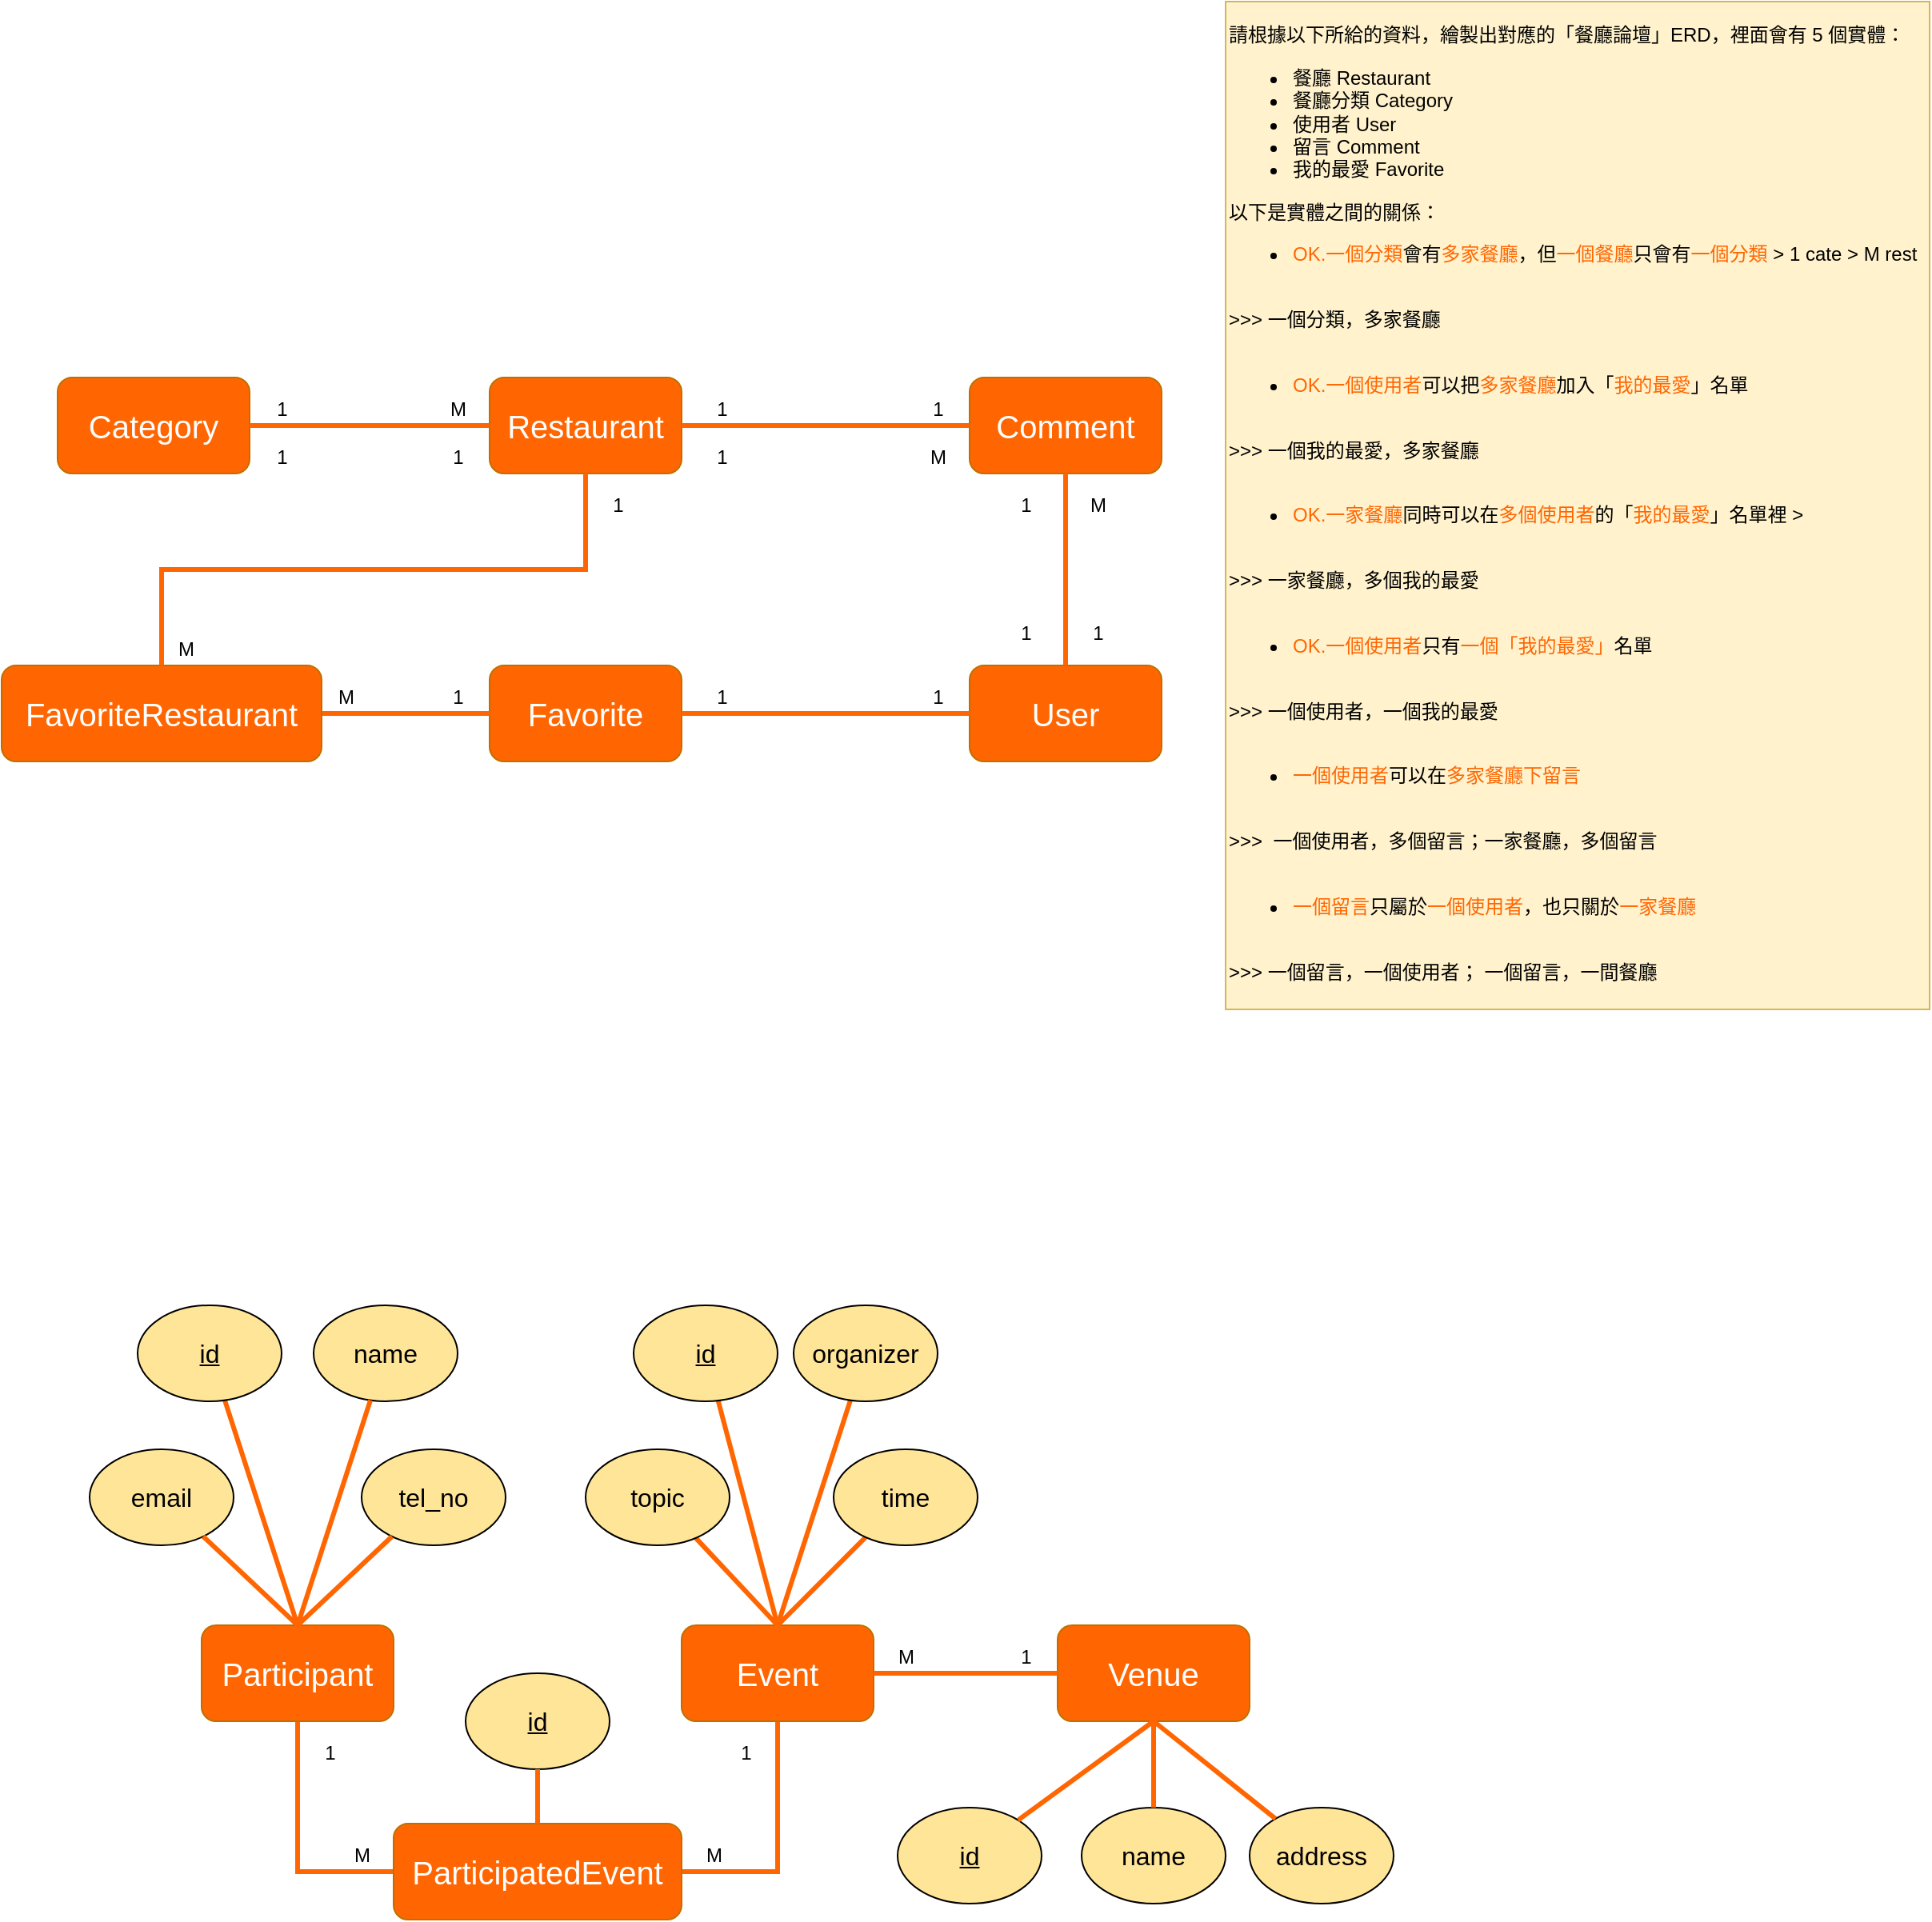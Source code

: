 <mxfile version="16.2.7" type="github"><diagram id="Arsce1lhnxzf3GvLfII_" name="第1頁"><mxGraphModel dx="1422" dy="1571" grid="1" gridSize="10" guides="1" tooltips="1" connect="1" arrows="1" fold="1" page="1" pageScale="1" pageWidth="1169" pageHeight="827" math="0" shadow="0"><root><mxCell id="0"/><mxCell id="1" parent="0"/><mxCell id="ZkQ-klyRC35-60ObOPSl-31" style="edgeStyle=orthogonalEdgeStyle;rounded=0;orthogonalLoop=1;jettySize=auto;html=1;entryX=0;entryY=0.5;entryDx=0;entryDy=0;strokeWidth=3;endArrow=none;endFill=0;strokeColor=#FF6602;" parent="1" source="E4SNyfFL3VlagMdcjmCh-1" target="ZkQ-klyRC35-60ObOPSl-25" edge="1"><mxGeometry relative="1" as="geometry"/></mxCell><mxCell id="E4SNyfFL3VlagMdcjmCh-1" value="Participant" style="rounded=1;whiteSpace=wrap;html=1;fillColor=#FF6602;strokeColor=#BD7000;fontColor=#FFFFFF;fontSize=20;" parent="1" vertex="1"><mxGeometry x="220" y="560" width="120" height="60" as="geometry"/></mxCell><mxCell id="E4SNyfFL3VlagMdcjmCh-4" value="M" style="text;html=1;align=center;verticalAlign=middle;resizable=0;points=[];autosize=1;strokeColor=none;fillColor=none;" parent="1" vertex="1"><mxGeometry x="310" y="694" width="20" height="20" as="geometry"/></mxCell><mxCell id="E4SNyfFL3VlagMdcjmCh-5" value="&lt;div&gt;M&lt;/div&gt;" style="text;html=1;align=center;verticalAlign=middle;resizable=0;points=[];autosize=1;strokeColor=none;fillColor=none;" parent="1" vertex="1"><mxGeometry x="530" y="694" width="20" height="20" as="geometry"/></mxCell><mxCell id="E4SNyfFL3VlagMdcjmCh-12" style="edgeStyle=none;rounded=0;orthogonalLoop=1;jettySize=auto;html=1;fontSize=16;fontColor=#FFFFFF;endArrow=none;endFill=0;strokeColor=#FF6602;strokeWidth=3;" parent="1" source="E4SNyfFL3VlagMdcjmCh-6" edge="1"><mxGeometry relative="1" as="geometry"><mxPoint x="280" y="560" as="targetPoint"/></mxGeometry></mxCell><mxCell id="E4SNyfFL3VlagMdcjmCh-6" value="&lt;u&gt;id&lt;/u&gt;" style="ellipse;whiteSpace=wrap;html=1;fillColor=#FFE598;fontSize=16;" parent="1" vertex="1"><mxGeometry x="180" y="360" width="90" height="60" as="geometry"/></mxCell><mxCell id="ZkQ-klyRC35-60ObOPSl-32" style="edgeStyle=orthogonalEdgeStyle;rounded=0;orthogonalLoop=1;jettySize=auto;html=1;entryX=1;entryY=0.5;entryDx=0;entryDy=0;strokeWidth=3;endArrow=none;endFill=0;strokeColor=#FF6602;" parent="1" source="E4SNyfFL3VlagMdcjmCh-9" target="ZkQ-klyRC35-60ObOPSl-25" edge="1"><mxGeometry relative="1" as="geometry"/></mxCell><mxCell id="E4SNyfFL3VlagMdcjmCh-9" value="Event" style="rounded=1;whiteSpace=wrap;html=1;fillColor=#FF6602;strokeColor=#BD7000;fontColor=#FFFFFF;fontSize=20;" parent="1" vertex="1"><mxGeometry x="520" y="560" width="120" height="60" as="geometry"/></mxCell><mxCell id="E4SNyfFL3VlagMdcjmCh-10" value="name" style="ellipse;whiteSpace=wrap;html=1;fillColor=#FFE598;fontSize=16;" parent="1" vertex="1"><mxGeometry x="290" y="360" width="90" height="60" as="geometry"/></mxCell><mxCell id="E4SNyfFL3VlagMdcjmCh-26" style="edgeStyle=none;rounded=0;orthogonalLoop=1;jettySize=auto;html=1;fontSize=16;fontColor=#FFFFFF;endArrow=none;endFill=0;strokeColor=#FF6602;strokeWidth=3;entryX=0.5;entryY=0;entryDx=0;entryDy=0;" parent="1" source="E4SNyfFL3VlagMdcjmCh-19" target="E4SNyfFL3VlagMdcjmCh-9" edge="1"><mxGeometry relative="1" as="geometry"><mxPoint x="586" y="620" as="targetPoint"/></mxGeometry></mxCell><mxCell id="E4SNyfFL3VlagMdcjmCh-19" value="topic" style="ellipse;whiteSpace=wrap;html=1;fillColor=#FFE598;fontSize=16;fontStyle=0" parent="1" vertex="1"><mxGeometry x="460" y="450" width="90" height="60" as="geometry"/></mxCell><mxCell id="E4SNyfFL3VlagMdcjmCh-27" style="edgeStyle=none;rounded=0;orthogonalLoop=1;jettySize=auto;html=1;fontSize=16;fontColor=#FFFFFF;endArrow=none;endFill=0;strokeColor=#FF6602;strokeWidth=3;entryX=0.5;entryY=0;entryDx=0;entryDy=0;" parent="1" source="E4SNyfFL3VlagMdcjmCh-20" target="E4SNyfFL3VlagMdcjmCh-9" edge="1"><mxGeometry relative="1" as="geometry"><mxPoint x="590" y="620" as="targetPoint"/></mxGeometry></mxCell><mxCell id="E4SNyfFL3VlagMdcjmCh-20" value="organizer" style="ellipse;whiteSpace=wrap;html=1;fillColor=#FFE598;fontSize=16;" parent="1" vertex="1"><mxGeometry x="590" y="360" width="90" height="60" as="geometry"/></mxCell><mxCell id="E4SNyfFL3VlagMdcjmCh-28" style="edgeStyle=none;rounded=0;orthogonalLoop=1;jettySize=auto;html=1;fontSize=16;fontColor=#FFFFFF;endArrow=none;endFill=0;strokeColor=#FF6602;strokeWidth=3;" parent="1" source="E4SNyfFL3VlagMdcjmCh-21" edge="1"><mxGeometry relative="1" as="geometry"><mxPoint x="580" y="560" as="targetPoint"/></mxGeometry></mxCell><mxCell id="E4SNyfFL3VlagMdcjmCh-21" value="time" style="ellipse;whiteSpace=wrap;html=1;fillColor=#FFE598;fontSize=16;" parent="1" vertex="1"><mxGeometry x="615" y="450" width="90" height="60" as="geometry"/></mxCell><mxCell id="E4SNyfFL3VlagMdcjmCh-29" style="edgeStyle=none;rounded=0;orthogonalLoop=1;jettySize=auto;html=1;fontSize=16;fontColor=#FFFFFF;endArrow=none;endFill=0;strokeColor=#FF6602;strokeWidth=3;entryX=0.5;entryY=0;entryDx=0;entryDy=0;" parent="1" source="E4SNyfFL3VlagMdcjmCh-22" target="E4SNyfFL3VlagMdcjmCh-9" edge="1"><mxGeometry relative="1" as="geometry"/></mxCell><mxCell id="E4SNyfFL3VlagMdcjmCh-22" value="id" style="ellipse;whiteSpace=wrap;html=1;fillColor=#FFE598;fontSize=16;fontStyle=4" parent="1" vertex="1"><mxGeometry x="490" y="360" width="90" height="60" as="geometry"/></mxCell><mxCell id="E4SNyfFL3VlagMdcjmCh-30" style="edgeStyle=none;rounded=0;orthogonalLoop=1;jettySize=auto;html=1;fontSize=16;fontColor=#FFFFFF;endArrow=none;endFill=0;strokeColor=#FF6602;strokeWidth=3;entryX=0.5;entryY=0;entryDx=0;entryDy=0;" parent="1" source="E4SNyfFL3VlagMdcjmCh-10" target="E4SNyfFL3VlagMdcjmCh-1" edge="1"><mxGeometry relative="1" as="geometry"><mxPoint x="286.412" y="703.283" as="sourcePoint"/><mxPoint x="280" y="760" as="targetPoint"/></mxGeometry></mxCell><mxCell id="ZkQ-klyRC35-60ObOPSl-1" value="Venue" style="rounded=1;whiteSpace=wrap;html=1;fillColor=#FF6602;strokeColor=#BD7000;fontColor=#FFFFFF;fontSize=20;" parent="1" vertex="1"><mxGeometry x="755" y="560" width="120" height="60" as="geometry"/></mxCell><mxCell id="ZkQ-klyRC35-60ObOPSl-3" style="edgeStyle=none;rounded=0;orthogonalLoop=1;jettySize=auto;html=1;fontSize=16;fontColor=#FFFFFF;endArrow=none;endFill=0;strokeColor=#FF6602;strokeWidth=3;exitX=1;exitY=0.5;exitDx=0;exitDy=0;" parent="1" source="E4SNyfFL3VlagMdcjmCh-9" target="ZkQ-klyRC35-60ObOPSl-1" edge="1"><mxGeometry relative="1" as="geometry"><mxPoint x="660" y="589" as="sourcePoint"/><mxPoint x="800" y="589" as="targetPoint"/></mxGeometry></mxCell><mxCell id="ZkQ-klyRC35-60ObOPSl-4" value="M" style="text;html=1;align=center;verticalAlign=middle;resizable=0;points=[];autosize=1;strokeColor=none;fillColor=none;" parent="1" vertex="1"><mxGeometry x="650" y="570" width="20" height="20" as="geometry"/></mxCell><mxCell id="ZkQ-klyRC35-60ObOPSl-5" value="1" style="text;html=1;align=center;verticalAlign=middle;resizable=0;points=[];autosize=1;strokeColor=none;fillColor=none;" parent="1" vertex="1"><mxGeometry x="725" y="570" width="20" height="20" as="geometry"/></mxCell><mxCell id="ZkQ-klyRC35-60ObOPSl-7" value="tel_no" style="ellipse;whiteSpace=wrap;html=1;fillColor=#FFE598;fontSize=16;" parent="1" vertex="1"><mxGeometry x="320" y="450" width="90" height="60" as="geometry"/></mxCell><mxCell id="ZkQ-klyRC35-60ObOPSl-8" value="&lt;span style=&quot;white-space: pre&quot;&gt;email&lt;br&gt;&lt;/span&gt;" style="ellipse;whiteSpace=wrap;html=1;fillColor=#FFE598;fontSize=16;" parent="1" vertex="1"><mxGeometry x="150" y="450" width="90" height="60" as="geometry"/></mxCell><mxCell id="ZkQ-klyRC35-60ObOPSl-14" style="edgeStyle=none;rounded=0;orthogonalLoop=1;jettySize=auto;html=1;fontSize=16;fontColor=#FFFFFF;endArrow=none;endFill=0;strokeColor=#FF6602;strokeWidth=3;exitX=0.5;exitY=0;exitDx=0;exitDy=0;" parent="1" source="E4SNyfFL3VlagMdcjmCh-1" target="ZkQ-klyRC35-60ObOPSl-8" edge="1"><mxGeometry relative="1" as="geometry"><mxPoint x="150.005" y="590.003" as="sourcePoint"/><mxPoint x="204.88" y="663.17" as="targetPoint"/></mxGeometry></mxCell><mxCell id="ZkQ-klyRC35-60ObOPSl-16" style="edgeStyle=none;rounded=0;orthogonalLoop=1;jettySize=auto;html=1;fontSize=16;fontColor=#FFFFFF;endArrow=none;endFill=0;strokeColor=#FF6602;strokeWidth=3;exitX=0.5;exitY=0;exitDx=0;exitDy=0;" parent="1" source="E4SNyfFL3VlagMdcjmCh-1" target="ZkQ-klyRC35-60ObOPSl-7" edge="1"><mxGeometry relative="1" as="geometry"><mxPoint x="290" y="630" as="sourcePoint"/><mxPoint x="237.041" y="692.845" as="targetPoint"/></mxGeometry></mxCell><mxCell id="ZkQ-klyRC35-60ObOPSl-17" value="id" style="ellipse;whiteSpace=wrap;html=1;fillColor=#FFE598;fontSize=16;fontStyle=4" parent="1" vertex="1"><mxGeometry x="655" y="674" width="90" height="60" as="geometry"/></mxCell><mxCell id="ZkQ-klyRC35-60ObOPSl-19" style="edgeStyle=none;rounded=0;orthogonalLoop=1;jettySize=auto;html=1;fontSize=16;fontColor=#FFFFFF;endArrow=none;endFill=0;strokeColor=#FF6602;strokeWidth=3;entryX=0.5;entryY=1;entryDx=0;entryDy=0;" parent="1" source="ZkQ-klyRC35-60ObOPSl-17" target="ZkQ-klyRC35-60ObOPSl-1" edge="1"><mxGeometry relative="1" as="geometry"><mxPoint x="530.9" y="499.994" as="sourcePoint"/><mxPoint x="533.846" y="570" as="targetPoint"/></mxGeometry></mxCell><mxCell id="ZkQ-klyRC35-60ObOPSl-20" value="name" style="ellipse;whiteSpace=wrap;html=1;fillColor=#FFE598;fontSize=16;" parent="1" vertex="1"><mxGeometry x="770" y="674" width="90" height="60" as="geometry"/></mxCell><mxCell id="ZkQ-klyRC35-60ObOPSl-21" value="address" style="ellipse;whiteSpace=wrap;html=1;fillColor=#FFE598;fontSize=16;" parent="1" vertex="1"><mxGeometry x="875" y="674" width="90" height="60" as="geometry"/></mxCell><mxCell id="ZkQ-klyRC35-60ObOPSl-23" style="edgeStyle=none;rounded=0;orthogonalLoop=1;jettySize=auto;html=1;fontSize=16;fontColor=#FFFFFF;endArrow=none;endFill=0;strokeColor=#FF6602;strokeWidth=3;" parent="1" source="ZkQ-klyRC35-60ObOPSl-20" target="ZkQ-klyRC35-60ObOPSl-1" edge="1"><mxGeometry relative="1" as="geometry"><mxPoint x="807.398" y="499.592" as="sourcePoint"/><mxPoint x="825" y="570" as="targetPoint"/></mxGeometry></mxCell><mxCell id="ZkQ-klyRC35-60ObOPSl-24" style="edgeStyle=none;rounded=0;orthogonalLoop=1;jettySize=auto;html=1;fontSize=16;fontColor=#FFFFFF;endArrow=none;endFill=0;strokeColor=#FF6602;strokeWidth=3;entryX=0.5;entryY=1;entryDx=0;entryDy=0;" parent="1" source="ZkQ-klyRC35-60ObOPSl-21" target="ZkQ-klyRC35-60ObOPSl-1" edge="1"><mxGeometry relative="1" as="geometry"><mxPoint x="936.15" y="545.44" as="sourcePoint"/><mxPoint x="885" y="600" as="targetPoint"/></mxGeometry></mxCell><mxCell id="ZkQ-klyRC35-60ObOPSl-25" value="ParticipatedEvent" style="rounded=1;whiteSpace=wrap;html=1;fillColor=#FF6602;strokeColor=#BD7000;fontColor=#FFFFFF;fontSize=20;" parent="1" vertex="1"><mxGeometry x="340" y="684" width="180" height="60" as="geometry"/></mxCell><mxCell id="ZkQ-klyRC35-60ObOPSl-33" value="1" style="text;html=1;align=center;verticalAlign=middle;resizable=0;points=[];autosize=1;strokeColor=none;fillColor=none;" parent="1" vertex="1"><mxGeometry x="290" y="630" width="20" height="20" as="geometry"/></mxCell><mxCell id="ZkQ-klyRC35-60ObOPSl-34" value="1" style="text;html=1;align=center;verticalAlign=middle;resizable=0;points=[];autosize=1;strokeColor=none;fillColor=none;" parent="1" vertex="1"><mxGeometry x="550" y="630" width="20" height="20" as="geometry"/></mxCell><mxCell id="ZkQ-klyRC35-60ObOPSl-36" value="id" style="ellipse;whiteSpace=wrap;html=1;fillColor=#FFE598;fontSize=16;fontStyle=4" parent="1" vertex="1"><mxGeometry x="385" y="590" width="90" height="60" as="geometry"/></mxCell><mxCell id="ZkQ-klyRC35-60ObOPSl-40" style="edgeStyle=none;rounded=0;orthogonalLoop=1;jettySize=auto;html=1;fontSize=16;fontColor=#FFFFFF;endArrow=none;endFill=0;strokeColor=#FF6602;strokeWidth=3;entryX=0.5;entryY=0;entryDx=0;entryDy=0;" parent="1" source="ZkQ-klyRC35-60ObOPSl-36" target="ZkQ-klyRC35-60ObOPSl-25" edge="1"><mxGeometry relative="1" as="geometry"><mxPoint x="490" y="607.28" as="targetPoint"/><mxPoint x="438.85" y="552.72" as="sourcePoint"/></mxGeometry></mxCell><mxCell id="sODQ3IuSzkhDvpB2BnHd-1" value="&lt;p&gt;請根據以下所給的資料，繪製出對應的「餐廳論壇」ERD，裡面會有 5 個實體：&lt;/p&gt;&lt;ul&gt;&lt;li&gt;餐廳 Restaurant&lt;/li&gt;&lt;li&gt;餐廳分類 Category&lt;/li&gt;&lt;li&gt;使用者 User&lt;/li&gt;&lt;li&gt;留言 Comment&lt;/li&gt;&lt;li&gt;我的最愛 Favorite&lt;/li&gt;&lt;/ul&gt;&lt;p&gt;以下是實體之間的關係：&lt;/p&gt;&lt;ul&gt;&lt;li&gt;&lt;font color=&quot;#FF6602&quot;&gt;OK.一個分類&lt;/font&gt;會有&lt;font color=&quot;#FF6602&quot;&gt;多家餐廳&lt;/font&gt;，但&lt;font color=&quot;#FF6602&quot;&gt;一個餐廳&lt;/font&gt;只會有&lt;font color=&quot;#FF6602&quot;&gt;一個分類&lt;/font&gt; &amp;gt; 1 cate &amp;gt; M rest&lt;/li&gt;&lt;/ul&gt;&lt;div&gt;&lt;br&gt;&lt;/div&gt;&lt;div&gt;&amp;gt;&amp;gt;&amp;gt; 一個分類，多家餐廳&lt;/div&gt;&lt;div&gt;&lt;br&gt;&lt;/div&gt;&lt;ul&gt;&lt;li&gt;&lt;font color=&quot;#FF6602&quot;&gt;OK.一個使用者&lt;/font&gt;可以把&lt;font color=&quot;#FF6602&quot;&gt;多家餐廳&lt;/font&gt;加入「&lt;font color=&quot;#FF6602&quot;&gt;我的最愛&lt;/font&gt;」名單 &lt;br&gt;&lt;/li&gt;&lt;/ul&gt;&lt;div&gt;&lt;br&gt;&lt;/div&gt;&lt;div&gt;&amp;gt;&amp;gt;&amp;gt; 一個我的最愛，多家餐廳&lt;/div&gt;&lt;div&gt;&lt;br&gt;&lt;/div&gt;&lt;ul&gt;&lt;li&gt;&lt;font color=&quot;#FF6602&quot;&gt;OK.一家餐廳&lt;/font&gt;同時可以在&lt;font color=&quot;#FF6602&quot;&gt;多個使用者&lt;/font&gt;的「&lt;font color=&quot;#FF6602&quot;&gt;我的最愛&lt;/font&gt;」名單裡 &amp;gt;&amp;nbsp;&lt;/li&gt;&lt;/ul&gt;&lt;div&gt;&lt;br&gt;&lt;/div&gt;&lt;div&gt;&amp;gt;&amp;gt;&amp;gt; 一家餐廳，多個我的最愛&lt;/div&gt;&lt;div&gt;&lt;br&gt;&lt;/div&gt;&lt;ul&gt;&lt;li&gt;&lt;font color=&quot;#FF6602&quot;&gt;OK.一個使用者&lt;/font&gt;只有&lt;font color=&quot;#FF6602&quot;&gt;一個「我的最愛」&lt;/font&gt;名單&lt;/li&gt;&lt;/ul&gt;&lt;div&gt;&lt;br&gt;&lt;/div&gt;&lt;div&gt;&amp;gt;&amp;gt;&amp;gt; 一個使用者，一個我的最愛&lt;/div&gt;&lt;div&gt;&lt;br&gt;&lt;/div&gt;&lt;ul&gt;&lt;li&gt;&lt;font color=&quot;#FF6602&quot;&gt;一個使用者&lt;/font&gt;可以在&lt;font color=&quot;#FF6602&quot;&gt;多家餐廳下留言&amp;nbsp;&lt;/font&gt;&lt;/li&gt;&lt;/ul&gt;&lt;div&gt;&lt;br&gt;&lt;/div&gt;&lt;div&gt;&lt;font color=&quot;#FF6602&quot;&gt;&lt;font color=&quot;#000000&quot;&gt;&amp;gt;&amp;gt;&amp;gt;&amp;nbsp; 一個使用者，多個留言；一家餐廳，多個留言&lt;/font&gt;&lt;br&gt;&lt;/font&gt;&lt;/div&gt;&lt;div&gt;&lt;font color=&quot;#FF6602&quot;&gt;&lt;br&gt;&lt;/font&gt;&lt;/div&gt;&lt;ul&gt;&lt;li&gt;&lt;font color=&quot;#FF6602&quot;&gt;一個留言&lt;/font&gt;只屬於&lt;font color=&quot;#FF6602&quot;&gt;一個使用者&lt;/font&gt;，也只關於&lt;font color=&quot;#FF6602&quot;&gt;一家餐廳 &lt;br&gt;&lt;/font&gt;&lt;/li&gt;&lt;/ul&gt;&lt;div&gt;&lt;br&gt;&lt;/div&gt;&lt;div&gt;&lt;font color=&quot;#FF6602&quot;&gt;&lt;font color=&quot;#000000&quot;&gt;&amp;gt;&amp;gt;&amp;gt; 一個留言，一個使用者； 一個留言，一間餐廳&lt;/font&gt;&lt;br&gt;&lt;/font&gt;&lt;/div&gt;&lt;div&gt;&lt;font color=&quot;#FF6602&quot;&gt;&lt;br&gt;&lt;/font&gt;&lt;/div&gt;" style="text;html=1;align=left;verticalAlign=middle;resizable=0;points=[];autosize=1;strokeColor=#d6b656;fillColor=#fff2cc;" parent="1" vertex="1"><mxGeometry x="860" y="-455" width="440" height="630" as="geometry"/></mxCell><mxCell id="sODQ3IuSzkhDvpB2BnHd-2" value="Category" style="rounded=1;whiteSpace=wrap;html=1;fillColor=#FF6602;strokeColor=#BD7000;fontColor=#FFFFFF;fontSize=20;" parent="1" vertex="1"><mxGeometry x="130" y="-220" width="120" height="60" as="geometry"/></mxCell><mxCell id="sODQ3IuSzkhDvpB2BnHd-4" value="Restaurant" style="rounded=1;whiteSpace=wrap;html=1;fillColor=#FF6602;strokeColor=#BD7000;fontColor=#FFFFFF;fontSize=20;" parent="1" vertex="1"><mxGeometry x="400" y="-220" width="120" height="60" as="geometry"/></mxCell><mxCell id="sODQ3IuSzkhDvpB2BnHd-5" value="User" style="rounded=1;whiteSpace=wrap;html=1;fillColor=#FF6602;strokeColor=#BD7000;fontColor=#FFFFFF;fontSize=20;" parent="1" vertex="1"><mxGeometry x="700" y="-40" width="120" height="60" as="geometry"/></mxCell><mxCell id="sODQ3IuSzkhDvpB2BnHd-6" value="Comment" style="rounded=1;whiteSpace=wrap;html=1;fillColor=#FF6602;strokeColor=#BD7000;fontColor=#FFFFFF;fontSize=20;" parent="1" vertex="1"><mxGeometry x="700" y="-220" width="120" height="60" as="geometry"/></mxCell><mxCell id="sODQ3IuSzkhDvpB2BnHd-7" value="Favorite" style="rounded=1;whiteSpace=wrap;html=1;fillColor=#FF6602;strokeColor=#BD7000;fontColor=#FFFFFF;fontSize=20;" parent="1" vertex="1"><mxGeometry x="400" y="-40" width="120" height="60" as="geometry"/></mxCell><mxCell id="sODQ3IuSzkhDvpB2BnHd-8" style="edgeStyle=orthogonalEdgeStyle;rounded=0;orthogonalLoop=1;jettySize=auto;html=1;entryX=0;entryY=0.5;entryDx=0;entryDy=0;strokeWidth=3;endArrow=none;endFill=0;strokeColor=#FF6602;exitX=1;exitY=0.5;exitDx=0;exitDy=0;" parent="1" source="sODQ3IuSzkhDvpB2BnHd-2" target="sODQ3IuSzkhDvpB2BnHd-4" edge="1"><mxGeometry relative="1" as="geometry"><mxPoint x="450" y="-150" as="sourcePoint"/><mxPoint x="390" y="-56" as="targetPoint"/></mxGeometry></mxCell><mxCell id="sODQ3IuSzkhDvpB2BnHd-10" value="1" style="text;html=1;align=center;verticalAlign=middle;resizable=0;points=[];autosize=1;strokeColor=none;fillColor=none;" parent="1" vertex="1"><mxGeometry x="260" y="-210" width="20" height="20" as="geometry"/></mxCell><mxCell id="sODQ3IuSzkhDvpB2BnHd-11" value="M" style="text;html=1;align=center;verticalAlign=middle;resizable=0;points=[];autosize=1;strokeColor=none;fillColor=none;" parent="1" vertex="1"><mxGeometry x="370" y="-210" width="20" height="20" as="geometry"/></mxCell><mxCell id="sODQ3IuSzkhDvpB2BnHd-12" style="edgeStyle=orthogonalEdgeStyle;rounded=0;orthogonalLoop=1;jettySize=auto;html=1;strokeWidth=3;endArrow=none;endFill=0;strokeColor=#FF6602;exitX=1;exitY=0.5;exitDx=0;exitDy=0;entryX=0;entryY=0.5;entryDx=0;entryDy=0;" parent="1" source="sODQ3IuSzkhDvpB2BnHd-7" target="sODQ3IuSzkhDvpB2BnHd-5" edge="1"><mxGeometry relative="1" as="geometry"><mxPoint x="630" y="-80" as="sourcePoint"/><mxPoint x="670" y="-30" as="targetPoint"/></mxGeometry></mxCell><mxCell id="sODQ3IuSzkhDvpB2BnHd-13" value="1" style="text;html=1;align=center;verticalAlign=middle;resizable=0;points=[];autosize=1;strokeColor=none;fillColor=none;" parent="1" vertex="1"><mxGeometry x="670" y="-30" width="20" height="20" as="geometry"/></mxCell><mxCell id="sODQ3IuSzkhDvpB2BnHd-14" value="1" style="text;html=1;align=center;verticalAlign=middle;resizable=0;points=[];autosize=1;strokeColor=none;fillColor=none;" parent="1" vertex="1"><mxGeometry x="535" y="-30" width="20" height="20" as="geometry"/></mxCell><mxCell id="sODQ3IuSzkhDvpB2BnHd-16" style="edgeStyle=orthogonalEdgeStyle;rounded=0;orthogonalLoop=1;jettySize=auto;html=1;strokeWidth=3;endArrow=none;endFill=0;strokeColor=#FF6602;exitX=1;exitY=0.5;exitDx=0;exitDy=0;entryX=0;entryY=0.5;entryDx=0;entryDy=0;" parent="1" source="dAUsXNRdZzB-UZo_wPvv-1" target="sODQ3IuSzkhDvpB2BnHd-7" edge="1"><mxGeometry relative="1" as="geometry"><mxPoint x="500" as="sourcePoint"/><mxPoint x="715" as="targetPoint"/></mxGeometry></mxCell><mxCell id="sODQ3IuSzkhDvpB2BnHd-17" value="1" style="text;html=1;align=center;verticalAlign=middle;resizable=0;points=[];autosize=1;strokeColor=none;fillColor=none;" parent="1" vertex="1"><mxGeometry x="470" y="-150" width="20" height="20" as="geometry"/></mxCell><mxCell id="sODQ3IuSzkhDvpB2BnHd-18" value="M" style="text;html=1;align=center;verticalAlign=middle;resizable=0;points=[];autosize=1;strokeColor=none;fillColor=none;" parent="1" vertex="1"><mxGeometry x="200" y="-60" width="20" height="20" as="geometry"/></mxCell><mxCell id="sODQ3IuSzkhDvpB2BnHd-21" style="edgeStyle=orthogonalEdgeStyle;rounded=0;orthogonalLoop=1;jettySize=auto;html=1;strokeWidth=3;endArrow=none;endFill=0;strokeColor=#FF6602;exitX=1;exitY=0.5;exitDx=0;exitDy=0;entryX=0;entryY=0.5;entryDx=0;entryDy=0;" parent="1" source="sODQ3IuSzkhDvpB2BnHd-4" target="sODQ3IuSzkhDvpB2BnHd-6" edge="1"><mxGeometry relative="1" as="geometry"><mxPoint x="490" y="-110" as="sourcePoint"/><mxPoint x="650" y="-170" as="targetPoint"/></mxGeometry></mxCell><mxCell id="sODQ3IuSzkhDvpB2BnHd-23" style="edgeStyle=orthogonalEdgeStyle;rounded=0;orthogonalLoop=1;jettySize=auto;html=1;strokeWidth=3;endArrow=none;endFill=0;strokeColor=#FF6602;exitX=0.5;exitY=1;exitDx=0;exitDy=0;entryX=0.5;entryY=0;entryDx=0;entryDy=0;" parent="1" source="sODQ3IuSzkhDvpB2BnHd-6" target="sODQ3IuSzkhDvpB2BnHd-5" edge="1"><mxGeometry relative="1" as="geometry"><mxPoint x="530" y="-70" as="sourcePoint"/><mxPoint x="755" y="-70" as="targetPoint"/></mxGeometry></mxCell><mxCell id="sODQ3IuSzkhDvpB2BnHd-24" value="1" style="text;html=1;align=center;verticalAlign=middle;resizable=0;points=[];autosize=1;strokeColor=none;fillColor=none;" parent="1" vertex="1"><mxGeometry x="770" y="-70" width="20" height="20" as="geometry"/></mxCell><mxCell id="sODQ3IuSzkhDvpB2BnHd-25" value="M" style="text;html=1;align=center;verticalAlign=middle;resizable=0;points=[];autosize=1;strokeColor=none;fillColor=none;" parent="1" vertex="1"><mxGeometry x="770" y="-150" width="20" height="20" as="geometry"/></mxCell><mxCell id="sODQ3IuSzkhDvpB2BnHd-26" value="1" style="text;html=1;align=center;verticalAlign=middle;resizable=0;points=[];autosize=1;strokeColor=none;fillColor=none;" parent="1" vertex="1"><mxGeometry x="670" y="-210" width="20" height="20" as="geometry"/></mxCell><mxCell id="sODQ3IuSzkhDvpB2BnHd-27" value="1" style="text;html=1;align=center;verticalAlign=middle;resizable=0;points=[];autosize=1;strokeColor=none;fillColor=none;" parent="1" vertex="1"><mxGeometry x="535" y="-210" width="20" height="20" as="geometry"/></mxCell><mxCell id="sODQ3IuSzkhDvpB2BnHd-28" value="1" style="text;html=1;align=center;verticalAlign=middle;resizable=0;points=[];autosize=1;strokeColor=none;fillColor=none;" parent="1" vertex="1"><mxGeometry x="535" y="-180" width="20" height="20" as="geometry"/></mxCell><mxCell id="sODQ3IuSzkhDvpB2BnHd-29" value="M" style="text;html=1;align=center;verticalAlign=middle;resizable=0;points=[];autosize=1;strokeColor=none;fillColor=none;" parent="1" vertex="1"><mxGeometry x="670" y="-180" width="20" height="20" as="geometry"/></mxCell><mxCell id="sODQ3IuSzkhDvpB2BnHd-30" value="1" style="text;html=1;align=center;verticalAlign=middle;resizable=0;points=[];autosize=1;strokeColor=none;fillColor=none;" parent="1" vertex="1"><mxGeometry x="370" y="-180" width="20" height="20" as="geometry"/></mxCell><mxCell id="sODQ3IuSzkhDvpB2BnHd-31" value="1" style="text;html=1;align=center;verticalAlign=middle;resizable=0;points=[];autosize=1;strokeColor=none;fillColor=none;" parent="1" vertex="1"><mxGeometry x="260" y="-180" width="20" height="20" as="geometry"/></mxCell><mxCell id="sODQ3IuSzkhDvpB2BnHd-32" value="&lt;div&gt;1&lt;/div&gt;" style="text;html=1;align=center;verticalAlign=middle;resizable=0;points=[];autosize=1;strokeColor=none;fillColor=none;" parent="1" vertex="1"><mxGeometry x="370" y="-30" width="20" height="20" as="geometry"/></mxCell><mxCell id="sODQ3IuSzkhDvpB2BnHd-33" value="M" style="text;html=1;align=center;verticalAlign=middle;resizable=0;points=[];autosize=1;strokeColor=none;fillColor=none;" parent="1" vertex="1"><mxGeometry x="300" y="-30" width="20" height="20" as="geometry"/></mxCell><mxCell id="sODQ3IuSzkhDvpB2BnHd-34" value="1" style="text;html=1;align=center;verticalAlign=middle;resizable=0;points=[];autosize=1;strokeColor=none;fillColor=none;" parent="1" vertex="1"><mxGeometry x="725" y="-150" width="20" height="20" as="geometry"/></mxCell><mxCell id="sODQ3IuSzkhDvpB2BnHd-35" value="1" style="text;html=1;align=center;verticalAlign=middle;resizable=0;points=[];autosize=1;strokeColor=none;fillColor=none;" parent="1" vertex="1"><mxGeometry x="725" y="-70" width="20" height="20" as="geometry"/></mxCell><mxCell id="dAUsXNRdZzB-UZo_wPvv-1" value="FavoriteRestaurant" style="rounded=1;whiteSpace=wrap;html=1;fillColor=#FF6602;strokeColor=#BD7000;fontColor=#FFFFFF;fontSize=20;" parent="1" vertex="1"><mxGeometry x="95" y="-40" width="200" height="60" as="geometry"/></mxCell><mxCell id="dAUsXNRdZzB-UZo_wPvv-2" style="edgeStyle=orthogonalEdgeStyle;rounded=0;orthogonalLoop=1;jettySize=auto;html=1;strokeWidth=3;endArrow=none;endFill=0;strokeColor=#FF6602;exitX=0.5;exitY=0;exitDx=0;exitDy=0;entryX=0.5;entryY=1;entryDx=0;entryDy=0;" parent="1" source="dAUsXNRdZzB-UZo_wPvv-1" target="sODQ3IuSzkhDvpB2BnHd-4" edge="1"><mxGeometry relative="1" as="geometry"><mxPoint x="305" as="sourcePoint"/><mxPoint x="365" as="targetPoint"/></mxGeometry></mxCell></root></mxGraphModel></diagram></mxfile>